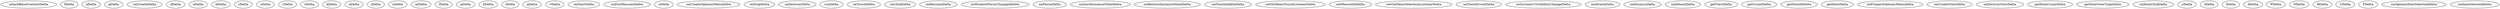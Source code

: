 // The Test Table
digraph {
	attachBaseContextDelta
	fDelta
	aDelta
	gDelta
	onCreateDelta
	dDelta
	eDelta
	{
		label="com.androvid.AndrovidApplication"
	}
	bDelta
	cDelta
	aDelta
	{
		label="com.androvid.videokit.b"
	}
	aDelta
	{
		label="com.androvid.videokit.o"
	}
	sDelta
	rDelta
	tDelta
	aDelta
	kDelta
	oDelta
	jDelta
	nDelta
	mDelta
	lDelta
	pDelta
	hDelta
	iDelta
	qDelta
	onCreateDelta
	vDelta
	onStartDelta
	onPostResumeDelta
	gDelta
	uDelta
	onCreateOptionsMenuDelta
	onStopDelta
	onDestroyDelta
	{
		label="com.androvid.videokit.HomeActivity"
	}
	bDelta
	aDelta
	{
		label="com.androvid.videokit.a"
	}
	fDelta
	aDelta
	bDelta
	cDelta
	dDelta
	{
		label="com.androvid.util.h"
	}
	bDelta
	aDelta
	{
		label="com.androvid.util.e"
	}
	aDelta
	bDelta
	cDelta
	{
		label="com.androvid.a"
	}
	aDelta
	{
		label="com.androvid.a.a"
	}
	aDelta
	{
		label="com.androvid.MyAppGlideModule"
	}
	bDelta
	aDelta
	cDelta
	{
		label="com.androvid.d"
	}
	iDelta
	jDelta
	aDelta
	{
		label="com.androvid.c"
	}
	aDelta
	{
		label="com.androvid.e"
	}
	bDelta
	aDelta
	{
		label="com.androvid.videokit.HomeActivity$b"
	}
	runDelta
	{
		label="com.androvid.AndrovidApplication$3"
	}
	onTouchDelta
	{
		label="com.androvid.videokit.HomeActivity$7"
	}
	aDelta
	fDelta
	{
		label="com.androvid.util.a"
	}
	onClickDelta
	{
		label="com.androvid.videokit.HomeActivity$b$2"
	}
	onCreateDelta
	onResumeDelta
	onWindowFocusChangedDelta
	{
		label="com.androvid.videokit.AndrovidNoStatusBarActivity"
	}
	jDelta
	iDelta
	aDelta
	onCreateDelta
	rDelta
	onStartDelta
	onResumeDelta
	hDelta
	nDelta
	uDelta
	eDelta
	fDelta
	onPauseDelta
	onStopDelta
	onSaveInstanceStateDelta
	tDelta
	onDestroyDelta
	onRestoreInstanceStateDelta
	{
		label="com.androvid.videokit.VideoPlayerMenuActivity"
	}
	onFinishInflateDelta
	setOnMenuTouchListenerDelta
	setMenuInfoDelta
	setOnMenuSelectionListenerDelta
	onTouchEventDelta
	aDelta
	bDelta
	{
		label="com.androvid.videokit.GridMenuItem"
	}
	onSystemUiVisibilityChangeDelta
	{
		label="com.androvid.videokit.AndrovidNoStatusBarActivity$1"
	}
	aDelta
	{
		label="com.androvid.videokit.VideoPlayerMenuActivity$3"
	}
	runDelta
	{
		label="com.androvid.videokit.VideoPlayerMenuActivity$6"
	}
	onTouchDelta
	{
		label="com.androvid.videokit.GridMenuItem$2"
	}
	aDelta
	bDelta
	eDelta
	onAttachDelta
	dDelta
	onDismissDelta
	onDetachDelta
	{
		label="com.androvid.b.a"
	}
	bDelta
	aDelta
	cDelta
	{
		label="com.androvid.b.a$b"
	}
	aDelta
	dDelta
	{
		label="com.androvid.a.b"
	}
	onClickDelta
	{
		label="com.androvid.videokit.GridMenuItem$1"
	}
	getViewDelta
	getCountDelta
	getItemIdDelta
	getItemDelta
	{
		label="com.androvid.b.a$a"
	}
	aDelta
	bDelta
	{
		label="com.androvid.videokit.v"
	}
	onClickDelta
	{
		label="com.androvid.b.a$2"
	}
	onStartDelta
	onCreateDelta
	onPostResumeDelta
	mDelta
	nDelta
	onCreateOptionsMenuDelta
	onPrepareOptionsMenuDelta
	bDelta
	qDelta
	pDelta
	aDelta
	cDelta
	dDelta
	onStopDelta
	onDestroyDelta
	{
		label="com.androvid.videokit.AndrovidRunnerActivity"
	}
	aDelta
	onAttachDelta
	onCreateViewDelta
	onDestroyViewDelta
	{
		label="com.androvid.videokit.u"
	}
	kDelta
	onCreateDelta
	onStartDelta
	lDelta
	onResumeDelta
	mDelta
	gDelta
	onPrepareOptionsMenuDelta
	onCreateOptionsMenuDelta
	dDelta
	onPauseDelta
	onSaveInstanceStateDelta
	onStopDelta
	onDestroyDelta
	{
		label="com.androvid.videokit.VideoListActivity"
	}
	aDelta
	getItemCountDelta
	bDelta
	getItemViewTypeDelta
	getItemIdDelta
	{
		label="com.androvid.videokit.s"
	}
	aDelta
	{
		label="com.androvid.b"
	}
	onClickDelta
	{
		label="com.androvid.videokit.s$b"
	}
	onItemClickDelta
	{
		label="com.androvid.videokit.VideoListActivity$2"
	}
	onClickDelta
	{
		label="com.androvid.videokit.u$6"
	}
	aDelta
	yDelta
	zDelta
	onCreateDelta
	IDelta
	onStartDelta
	onResumeDelta
	onDestroyDelta
	ADelta
	PDelta
	NDelta
	cDelta
	{
		label="com.androvid.videokit.VideoEditorActivity"
	}
	onCreateDelta
	ADelta
	BDelta
	onStartDelta
	aDelta
	{
		label="com.androvid.videokit.VideoToolboxActivity"
	}
	onCreateDelta
	ADelta
	zDelta
	BDelta
	CDelta
	FDelta
	onStartDelta
	aDelta
	onClickDelta
	{
		label="com.androvid.videokit.VideoCompressActivity"
	}
	aDelta
	{
		label="com.androvid.videokit.VideoEditorActivity$5"
	}
	iDelta
	hDelta
	aDelta
	lDelta
	onCreateDelta
	onResumeDelta
	onStartDelta
	bDelta
	onPrepareOptionsMenuDelta
	onCreateOptionsMenuDelta
	cDelta
	onPauseDelta
	kDelta
	onOptionsItemSelectedDelta
	jDelta
	onSaveInstanceStateDelta
	onStopDelta
	{
		label="com.androvid.videokit.VideoTranscodeActivity"
	}
	onItemSelectedDelta
	{
		label="com.androvid.videokit.VideoTranscodeActivity$1"
	}
	onItemSelectedDelta
	{
		label="com.androvid.videokit.VideoTranscodeActivity$2"
	}
	onItemSelectedDelta
	{
		label="com.androvid.videokit.VideoTranscodeActivity$3"
	}
}
